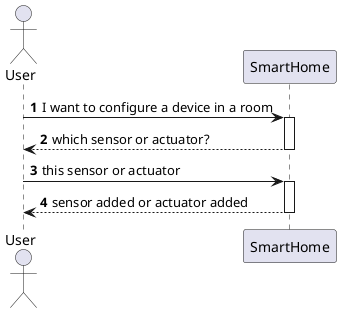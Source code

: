 @startuml
'https://plantuml.com/sequence-diagram
!pragma layout smetana

autonumber

actor "User" as User

participant "SmartHome" as SH

User -> SH : I want to configure a device in a room
activate SH

SH --> User : which sensor or actuator?
deactivate SH

User -> SH : this sensor or actuator
activate SH

SH --> User : sensor added or actuator added
deactivate SH





@endumll